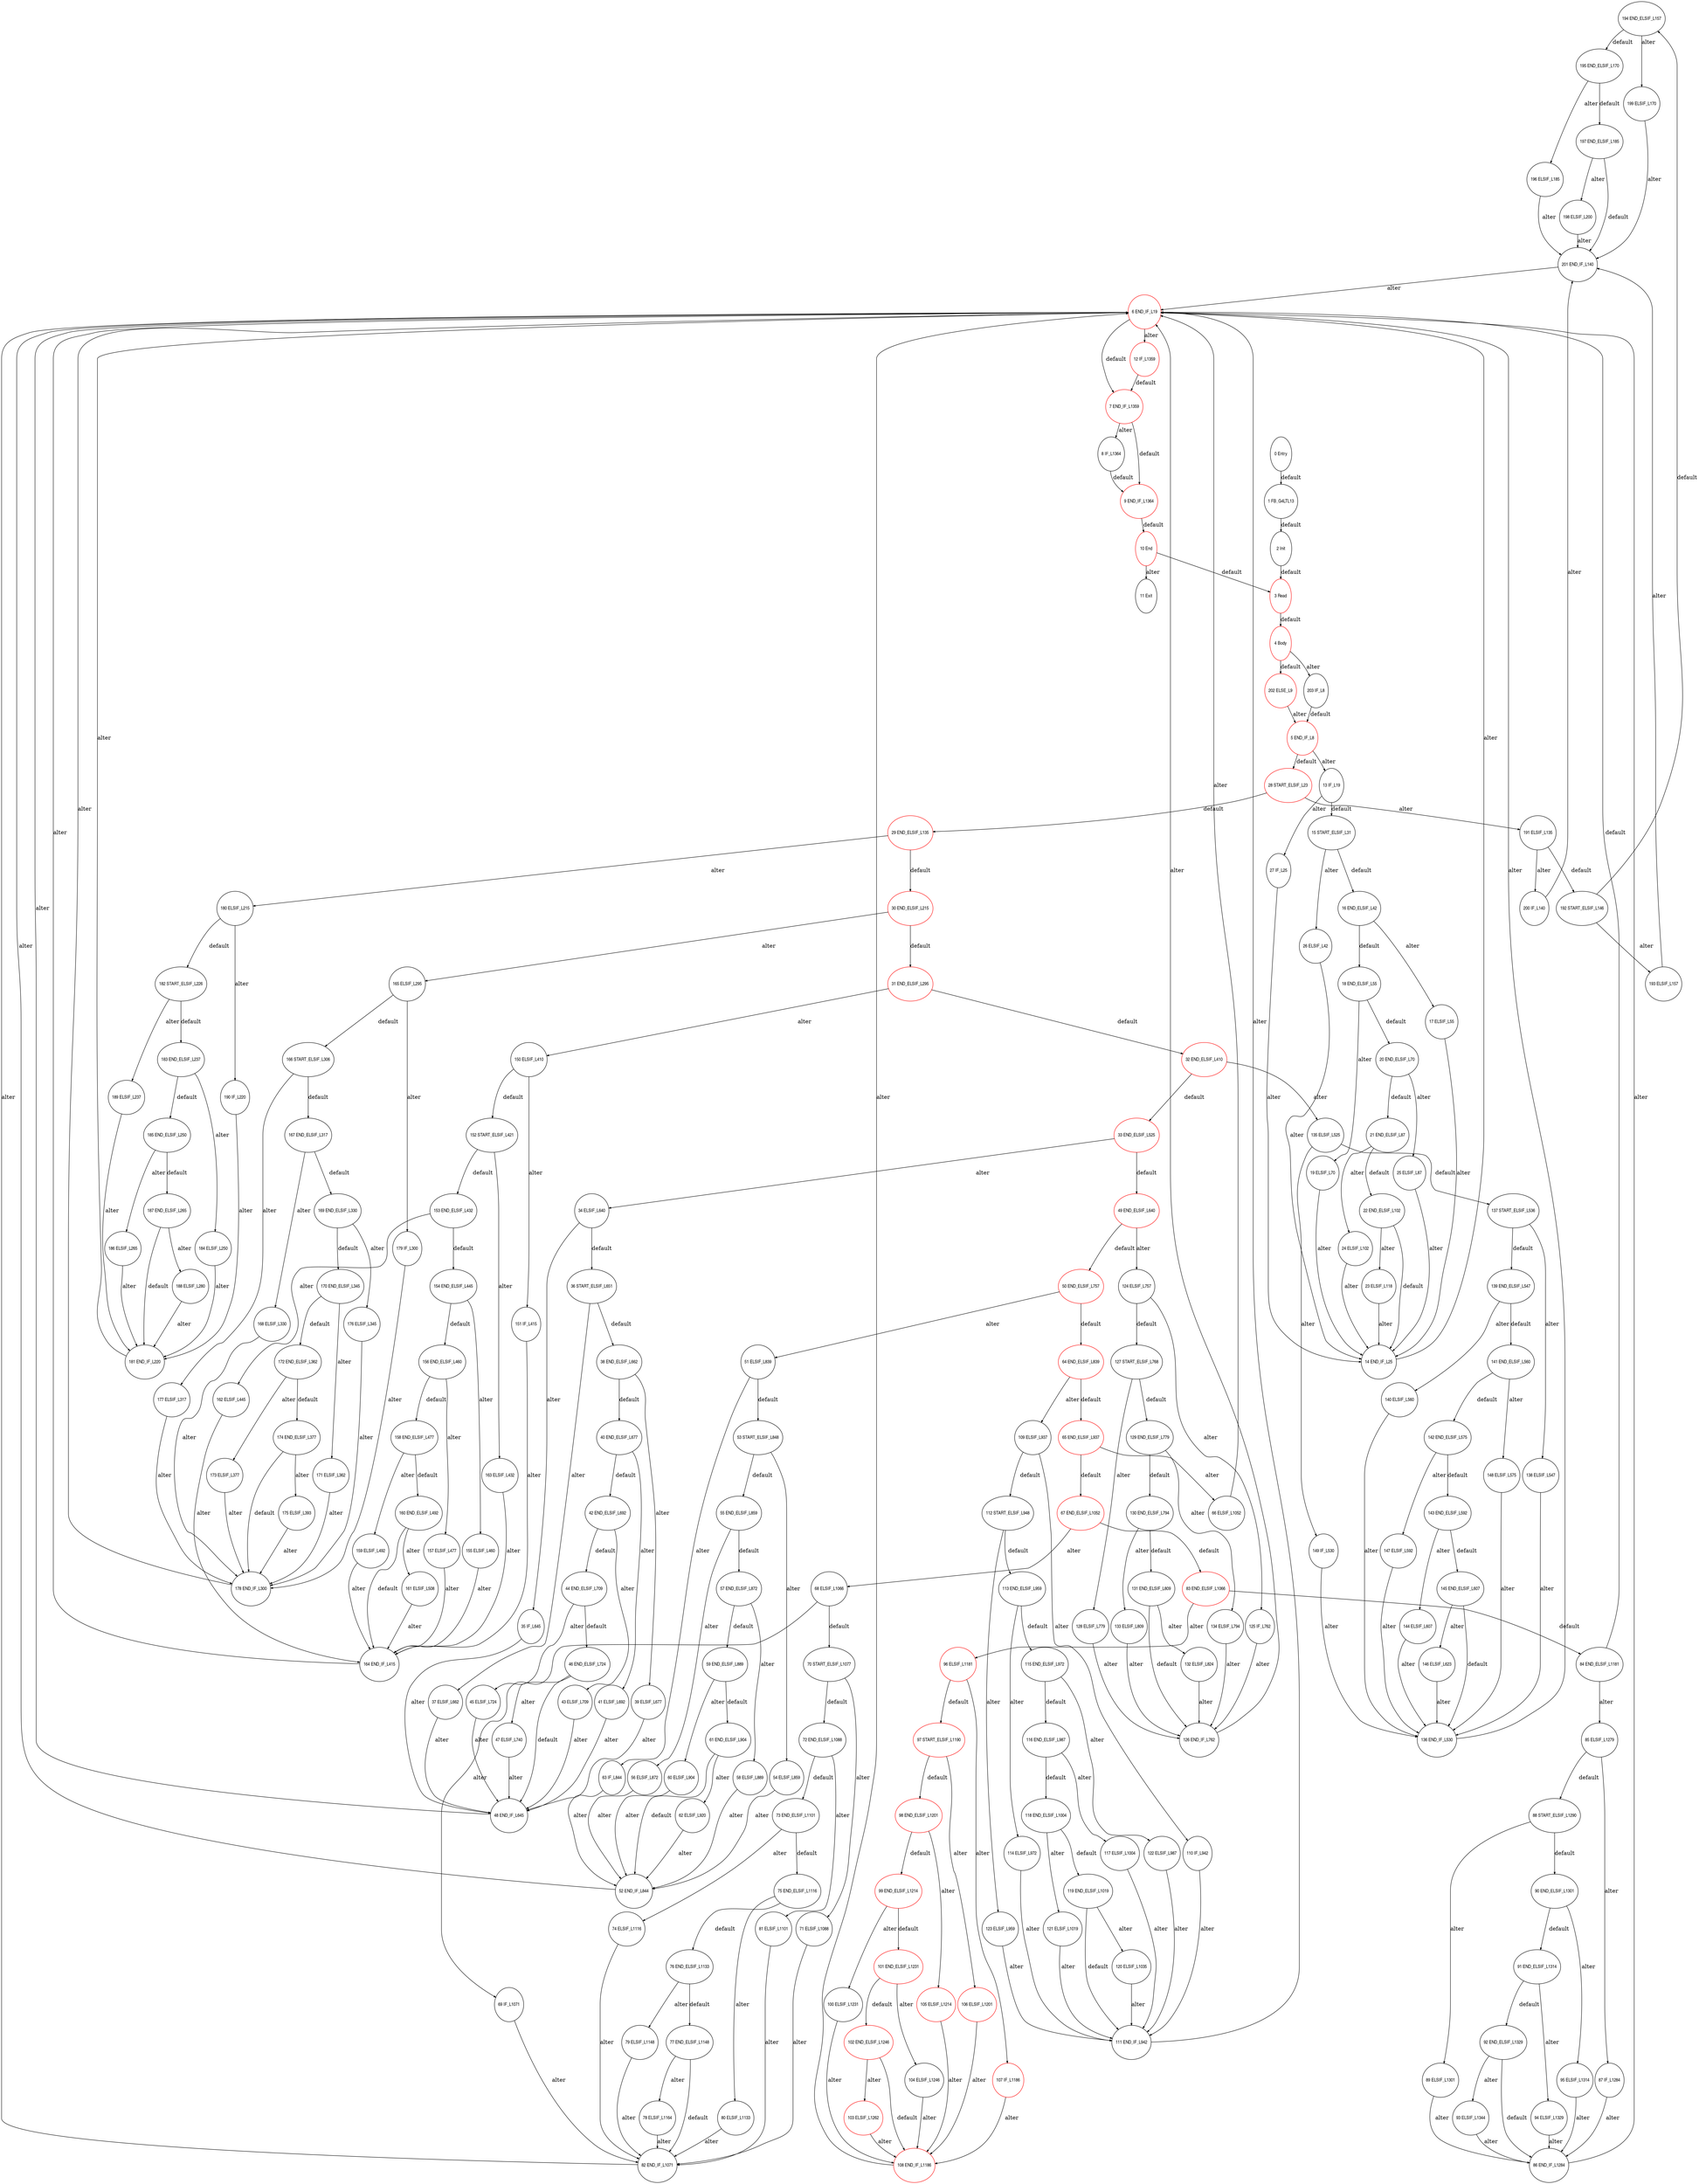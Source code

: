 digraph G {
  ranksep=.25;
  edge [arrowsize=.5]
  node [shape=ellipse, fontname="ArialNarrow",
        fontsize=12,  height=1.2];
  "194 END_ELSIF_L157
"; "195 END_ELSIF_L170
"; "171 ELSIF_L362
"; "48 END_IF_L645
"; "12 IF_L1359
"[color=red]; "83 END_ELSIF_L1066
"[color=red]; "126 END_IF_L762
"; "183 END_ELSIF_L237
"; "54 ELSIF_L859
"; "5 END_IF_L8
"[color=red]; "190 IF_L220
"; "134 ELSIF_L794
"; "9 END_IF_L1364
"[color=red]; "120 ELSIF_L1035
"; "111 END_IF_L942
"; "71 ELSIF_L1088
"; "40 END_ELSIF_L677
"; "45 ELSIF_L724
"; "132 ELSIF_L824
"; "72 END_ELSIF_L1088
"; "136 END_IF_L530
"; "7 END_IF_L1359
"[color=red]; "30 END_ELSIF_L215
"[color=red]; "21 END_ELSIF_L87
"; "68 ELSIF_L1066
"; "81 ELSIF_L1101
"; "62 ELSIF_L920
"; "137 START_ELSIF_L536
"; "11 Exit
"; "158 END_ELSIF_L477
"; "95 ELSIF_L1314
"; "129 END_ELSIF_L779
"; "65 END_ELSIF_L937
"[color=red]; "15 START_ELSIF_L31
"; "67 END_ELSIF_L1052
"[color=red]; "173 ELSIF_L377
"; "64 END_ELSIF_L839
"[color=red]; "170 END_ELSIF_L345
"; "150 ELSIF_L410
"; "8 IF_L1364
"; "191 ELSIF_L135
"; "103 ELSIF_L1262
"[color=red]; "25 ELSIF_L87
"; "117 ELSIF_L1004
"; "49 END_ELSIF_L640
"[color=red]; "66 ELSIF_L1052
"; "52 END_IF_L844
"; "116 END_ELSIF_L987
"; "42 END_ELSIF_L692
"; "110 IF_L942
"; "152 START_ELSIF_L421
"; "26 ELSIF_L42
"; "169 END_ELSIF_L330
"; "118 END_ELSIF_L1004
"; "100 ELSIF_L1231
"; "24 ELSIF_L102
"; "75 END_ELSIF_L1116
"; "2 Init
"; "193 ELSIF_L157
"; "41 ELSIF_L692
"; "4 Body
"[color=red]; "107 IF_L1186
"[color=red]; "203 IF_L8
"; "189 ELSIF_L237
"; "13 IF_L19
"; "186 ELSIF_L265
"; "145 END_ELSIF_L607
"; "80 ELSIF_L1133
"; "16 END_ELSIF_L42
"; "51 ELSIF_L839
"; "138 ELSIF_L547
"; "131 END_ELSIF_L809
"; "17 ELSIF_L55
"; "127 START_ELSIF_L768
"; "112 START_ELSIF_L948
"; "27 IF_L25
"; "178 END_IF_L300
"; "104 ELSIF_L1246
"; "142 END_ELSIF_L575
"; "58 ELSIF_L889
"; "108 END_IF_L1186
"[color=red]; "102 END_ELSIF_L1246
"[color=red]; "198 ELSIF_L200
"; "38 END_ELSIF_L662
"; "166 START_ELSIF_L306
"; "61 END_ELSIF_L904
"; "76 END_ELSIF_L1133
"; "99 END_ELSIF_L1214
"[color=red]; "200 IF_L140
"; "149 IF_L530
"; "146 ELSIF_L623
"; "0 Entry
"; "121 ELSIF_L1019
"; "90 END_ELSIF_L1301
"; "159 ELSIF_L492
"; "162 ELSIF_L445
"; "130 END_ELSIF_L794
"; "53 START_ELSIF_L848
"; "33 END_ELSIF_L525
"[color=red]; "36 START_ELSIF_L651
"; "92 END_ELSIF_L1329
"; "63 IF_L844
"; "180 ELSIF_L215
"; "23 ELSIF_L118
"; "135 ELSIF_L525
"; "47 ELSIF_L740
"; "105 ELSIF_L1214
"[color=red]; "197 END_ELSIF_L185
"; "151 IF_L415
"; "32 END_ELSIF_L410
"[color=red]; "43 ELSIF_L709
"; "28 START_ELSIF_L23
"[color=red]; "91 END_ELSIF_L1314
"; "57 END_ELSIF_L872
"; "96 ELSIF_L1181
"[color=red]; "174 END_ELSIF_L377
"; "139 END_ELSIF_L547
"; "97 START_ELSIF_L1190
"[color=red]; "84 END_ELSIF_L1181
"; "161 ELSIF_L508
"; "154 END_ELSIF_L445
"; "202 ELSE_L9
"[color=red]; "140 ELSIF_L560
"; "34 ELSIF_L640
"; "201 END_IF_L140
"; "14 END_IF_L25
"; "89 ELSIF_L1301
"; "143 END_ELSIF_L592
"; "185 END_ELSIF_L250
"; "168 ELSIF_L330
"; "86 END_IF_L1284
"; "182 START_ELSIF_L226
"; "184 ELSIF_L250
"; "196 ELSIF_L185
"; "167 END_ELSIF_L317
"; "73 END_ELSIF_L1101
"; "155 ELSIF_L460
"; "70 START_ELSIF_L1077
"; "94 ELSIF_L1329
"; "39 ELSIF_L677
"; "1 FB_G4LTL13
"; "109 ELSIF_L937
"; "74 ELSIF_L1116
"; "56 ELSIF_L872
"; "153 END_ELSIF_L432
"; "133 ELSIF_L809
"; "156 END_ELSIF_L460
"; "160 END_ELSIF_L492
"; "31 END_ELSIF_L295
"[color=red]; "123 ELSIF_L959
"; "192 START_ELSIF_L146
"; "98 END_ELSIF_L1201
"[color=red]; "165 ELSIF_L295
"; "124 ELSIF_L757
"; "113 END_ELSIF_L959
"; "119 END_ELSIF_L1019
"; "79 ELSIF_L1148
"; "85 ELSIF_L1279
"; "114 ELSIF_L972
"; "164 END_IF_L415
"; "122 ELSIF_L987
"; "6 END_IF_L19
"[color=red]; "44 END_ELSIF_L709
"; "19 ELSIF_L70
"; "18 END_ELSIF_L55
"; "141 END_ELSIF_L560
"; "175 ELSIF_L393
"; "87 IF_L1284
"; "125 IF_L762
"; "82 END_IF_L1071
"; "106 ELSIF_L1201
"[color=red]; "188 ELSIF_L280
"; "148 ELSIF_L575
"; "35 IF_L645
"; "60 ELSIF_L904
"; "128 ELSIF_L779
"; "59 END_ELSIF_L889
"; "78 ELSIF_L1164
"; "77 END_ELSIF_L1148
"; "3 Read
"[color=red]; "20 END_ELSIF_L70
"; "10 End
"[color=red]; "22 END_ELSIF_L102
"; "115 END_ELSIF_L972
"; "176 ELSIF_L345
"; "147 ELSIF_L592
"; "46 END_ELSIF_L724
"; "50 END_ELSIF_L757
"[color=red]; "179 IF_L300
"; "199 ELSIF_L170
"; "177 ELSIF_L317
"; "29 END_ELSIF_L135
"[color=red]; "187 END_ELSIF_L265
"; "163 ELSIF_L432
"; "55 END_ELSIF_L859
"; "172 END_ELSIF_L362
"; "88 START_ELSIF_L1290
"; "37 ELSIF_L662
"; "157 ELSIF_L477
"; "69 IF_L1071
"; "101 END_ELSIF_L1231
"[color=red]; "93 ELSIF_L1344
"; "144 ELSIF_L607
"; "181 END_IF_L220
"; 
  "1 FB_G4LTL13
" -> "2 Init
"  [label="default"];
  "2 Init
" -> "3 Read
"  [label="default"];
  "4 Body
" -> "202 ELSE_L9
"  [label="default"];
  "4 Body
" -> "203 IF_L8
"  [label="alter"];
  "202 ELSE_L9
" -> "5 END_IF_L8
"  [label="alter"];
  "203 IF_L8
" -> "5 END_IF_L8
"  [label="default"];
  "5 END_IF_L8
" -> "28 START_ELSIF_L23
"  [label="default"];
  "5 END_IF_L8
" -> "13 IF_L19
"  [label="alter"];
  "13 IF_L19
" -> "15 START_ELSIF_L31
"  [label="default"];
  "13 IF_L19
" -> "27 IF_L25
"  [label="alter"];
  "27 IF_L25
" -> "14 END_IF_L25
"  [label="alter"];
  "15 START_ELSIF_L31
" -> "16 END_ELSIF_L42
"  [label="default"];
  "15 START_ELSIF_L31
" -> "26 ELSIF_L42
"  [label="alter"];
  "26 ELSIF_L42
" -> "14 END_IF_L25
"  [label="alter"];
  "16 END_ELSIF_L42
" -> "18 END_ELSIF_L55
"  [label="default"];
  "16 END_ELSIF_L42
" -> "17 ELSIF_L55
"  [label="alter"];
  "17 ELSIF_L55
" -> "14 END_IF_L25
"  [label="alter"];
  "18 END_ELSIF_L55
" -> "20 END_ELSIF_L70
"  [label="default"];
  "18 END_ELSIF_L55
" -> "19 ELSIF_L70
"  [label="alter"];
  "19 ELSIF_L70
" -> "14 END_IF_L25
"  [label="alter"];
  "20 END_ELSIF_L70
" -> "21 END_ELSIF_L87
"  [label="default"];
  "20 END_ELSIF_L70
" -> "25 ELSIF_L87
"  [label="alter"];
  "25 ELSIF_L87
" -> "14 END_IF_L25
"  [label="alter"];
  "21 END_ELSIF_L87
" -> "22 END_ELSIF_L102
"  [label="default"];
  "21 END_ELSIF_L87
" -> "24 ELSIF_L102
"  [label="alter"];
  "24 ELSIF_L102
" -> "14 END_IF_L25
"  [label="alter"];
  "22 END_ELSIF_L102
" -> "14 END_IF_L25
"  [label="default"];
  "22 END_ELSIF_L102
" -> "23 ELSIF_L118
"  [label="alter"];
  "23 ELSIF_L118
" -> "14 END_IF_L25
"  [label="alter"];
  "14 END_IF_L25
" -> "6 END_IF_L19
"  [label="alter"];
  "28 START_ELSIF_L23
" -> "29 END_ELSIF_L135
"  [label="default"];
  "28 START_ELSIF_L23
" -> "191 ELSIF_L135
"  [label="alter"];
  "191 ELSIF_L135
" -> "192 START_ELSIF_L146
"  [label="default"];
  "191 ELSIF_L135
" -> "200 IF_L140
"  [label="alter"];
  "200 IF_L140
" -> "201 END_IF_L140
"  [label="alter"];
  "192 START_ELSIF_L146
" -> "194 END_ELSIF_L157
"  [label="default"];
  "192 START_ELSIF_L146
" -> "193 ELSIF_L157
"  [label="alter"];
  "193 ELSIF_L157
" -> "201 END_IF_L140
"  [label="alter"];
  "194 END_ELSIF_L157
" -> "195 END_ELSIF_L170
"  [label="default"];
  "194 END_ELSIF_L157
" -> "199 ELSIF_L170
"  [label="alter"];
  "199 ELSIF_L170
" -> "201 END_IF_L140
"  [label="alter"];
  "195 END_ELSIF_L170
" -> "197 END_ELSIF_L185
"  [label="default"];
  "195 END_ELSIF_L170
" -> "196 ELSIF_L185
"  [label="alter"];
  "196 ELSIF_L185
" -> "201 END_IF_L140
"  [label="alter"];
  "197 END_ELSIF_L185
" -> "201 END_IF_L140
"  [label="default"];
  "197 END_ELSIF_L185
" -> "198 ELSIF_L200
"  [label="alter"];
  "198 ELSIF_L200
" -> "201 END_IF_L140
"  [label="alter"];
  "201 END_IF_L140
" -> "6 END_IF_L19
"  [label="alter"];
  "29 END_ELSIF_L135
" -> "30 END_ELSIF_L215
"  [label="default"];
  "29 END_ELSIF_L135
" -> "180 ELSIF_L215
"  [label="alter"];
  "180 ELSIF_L215
" -> "182 START_ELSIF_L226
"  [label="default"];
  "180 ELSIF_L215
" -> "190 IF_L220
"  [label="alter"];
  "190 IF_L220
" -> "181 END_IF_L220
"  [label="alter"];
  "182 START_ELSIF_L226
" -> "183 END_ELSIF_L237
"  [label="default"];
  "182 START_ELSIF_L226
" -> "189 ELSIF_L237
"  [label="alter"];
  "189 ELSIF_L237
" -> "181 END_IF_L220
"  [label="alter"];
  "183 END_ELSIF_L237
" -> "185 END_ELSIF_L250
"  [label="default"];
  "183 END_ELSIF_L237
" -> "184 ELSIF_L250
"  [label="alter"];
  "184 ELSIF_L250
" -> "181 END_IF_L220
"  [label="alter"];
  "185 END_ELSIF_L250
" -> "187 END_ELSIF_L265
"  [label="default"];
  "185 END_ELSIF_L250
" -> "186 ELSIF_L265
"  [label="alter"];
  "186 ELSIF_L265
" -> "181 END_IF_L220
"  [label="alter"];
  "187 END_ELSIF_L265
" -> "181 END_IF_L220
"  [label="default"];
  "187 END_ELSIF_L265
" -> "188 ELSIF_L280
"  [label="alter"];
  "188 ELSIF_L280
" -> "181 END_IF_L220
"  [label="alter"];
  "181 END_IF_L220
" -> "6 END_IF_L19
"  [label="alter"];
  "30 END_ELSIF_L215
" -> "31 END_ELSIF_L295
"  [label="default"];
  "30 END_ELSIF_L215
" -> "165 ELSIF_L295
"  [label="alter"];
  "165 ELSIF_L295
" -> "166 START_ELSIF_L306
"  [label="default"];
  "165 ELSIF_L295
" -> "179 IF_L300
"  [label="alter"];
  "179 IF_L300
" -> "178 END_IF_L300
"  [label="alter"];
  "166 START_ELSIF_L306
" -> "167 END_ELSIF_L317
"  [label="default"];
  "166 START_ELSIF_L306
" -> "177 ELSIF_L317
"  [label="alter"];
  "177 ELSIF_L317
" -> "178 END_IF_L300
"  [label="alter"];
  "167 END_ELSIF_L317
" -> "169 END_ELSIF_L330
"  [label="default"];
  "167 END_ELSIF_L317
" -> "168 ELSIF_L330
"  [label="alter"];
  "168 ELSIF_L330
" -> "178 END_IF_L300
"  [label="alter"];
  "169 END_ELSIF_L330
" -> "170 END_ELSIF_L345
"  [label="default"];
  "169 END_ELSIF_L330
" -> "176 ELSIF_L345
"  [label="alter"];
  "176 ELSIF_L345
" -> "178 END_IF_L300
"  [label="alter"];
  "170 END_ELSIF_L345
" -> "172 END_ELSIF_L362
"  [label="default"];
  "170 END_ELSIF_L345
" -> "171 ELSIF_L362
"  [label="alter"];
  "171 ELSIF_L362
" -> "178 END_IF_L300
"  [label="alter"];
  "172 END_ELSIF_L362
" -> "174 END_ELSIF_L377
"  [label="default"];
  "172 END_ELSIF_L362
" -> "173 ELSIF_L377
"  [label="alter"];
  "173 ELSIF_L377
" -> "178 END_IF_L300
"  [label="alter"];
  "174 END_ELSIF_L377
" -> "178 END_IF_L300
"  [label="default"];
  "174 END_ELSIF_L377
" -> "175 ELSIF_L393
"  [label="alter"];
  "175 ELSIF_L393
" -> "178 END_IF_L300
"  [label="alter"];
  "178 END_IF_L300
" -> "6 END_IF_L19
"  [label="alter"];
  "31 END_ELSIF_L295
" -> "32 END_ELSIF_L410
"  [label="default"];
  "31 END_ELSIF_L295
" -> "150 ELSIF_L410
"  [label="alter"];
  "150 ELSIF_L410
" -> "152 START_ELSIF_L421
"  [label="default"];
  "150 ELSIF_L410
" -> "151 IF_L415
"  [label="alter"];
  "151 IF_L415
" -> "164 END_IF_L415
"  [label="alter"];
  "152 START_ELSIF_L421
" -> "153 END_ELSIF_L432
"  [label="default"];
  "152 START_ELSIF_L421
" -> "163 ELSIF_L432
"  [label="alter"];
  "163 ELSIF_L432
" -> "164 END_IF_L415
"  [label="alter"];
  "153 END_ELSIF_L432
" -> "154 END_ELSIF_L445
"  [label="default"];
  "153 END_ELSIF_L432
" -> "162 ELSIF_L445
"  [label="alter"];
  "162 ELSIF_L445
" -> "164 END_IF_L415
"  [label="alter"];
  "154 END_ELSIF_L445
" -> "156 END_ELSIF_L460
"  [label="default"];
  "154 END_ELSIF_L445
" -> "155 ELSIF_L460
"  [label="alter"];
  "155 ELSIF_L460
" -> "164 END_IF_L415
"  [label="alter"];
  "156 END_ELSIF_L460
" -> "158 END_ELSIF_L477
"  [label="default"];
  "156 END_ELSIF_L460
" -> "157 ELSIF_L477
"  [label="alter"];
  "157 ELSIF_L477
" -> "164 END_IF_L415
"  [label="alter"];
  "158 END_ELSIF_L477
" -> "160 END_ELSIF_L492
"  [label="default"];
  "158 END_ELSIF_L477
" -> "159 ELSIF_L492
"  [label="alter"];
  "159 ELSIF_L492
" -> "164 END_IF_L415
"  [label="alter"];
  "160 END_ELSIF_L492
" -> "164 END_IF_L415
"  [label="default"];
  "160 END_ELSIF_L492
" -> "161 ELSIF_L508
"  [label="alter"];
  "161 ELSIF_L508
" -> "164 END_IF_L415
"  [label="alter"];
  "164 END_IF_L415
" -> "6 END_IF_L19
"  [label="alter"];
  "32 END_ELSIF_L410
" -> "33 END_ELSIF_L525
"  [label="default"];
  "32 END_ELSIF_L410
" -> "135 ELSIF_L525
"  [label="alter"];
  "135 ELSIF_L525
" -> "137 START_ELSIF_L536
"  [label="default"];
  "135 ELSIF_L525
" -> "149 IF_L530
"  [label="alter"];
  "149 IF_L530
" -> "136 END_IF_L530
"  [label="alter"];
  "137 START_ELSIF_L536
" -> "139 END_ELSIF_L547
"  [label="default"];
  "137 START_ELSIF_L536
" -> "138 ELSIF_L547
"  [label="alter"];
  "138 ELSIF_L547
" -> "136 END_IF_L530
"  [label="alter"];
  "139 END_ELSIF_L547
" -> "141 END_ELSIF_L560
"  [label="default"];
  "139 END_ELSIF_L547
" -> "140 ELSIF_L560
"  [label="alter"];
  "140 ELSIF_L560
" -> "136 END_IF_L530
"  [label="alter"];
  "141 END_ELSIF_L560
" -> "142 END_ELSIF_L575
"  [label="default"];
  "141 END_ELSIF_L560
" -> "148 ELSIF_L575
"  [label="alter"];
  "148 ELSIF_L575
" -> "136 END_IF_L530
"  [label="alter"];
  "142 END_ELSIF_L575
" -> "143 END_ELSIF_L592
"  [label="default"];
  "142 END_ELSIF_L575
" -> "147 ELSIF_L592
"  [label="alter"];
  "147 ELSIF_L592
" -> "136 END_IF_L530
"  [label="alter"];
  "143 END_ELSIF_L592
" -> "145 END_ELSIF_L607
"  [label="default"];
  "143 END_ELSIF_L592
" -> "144 ELSIF_L607
"  [label="alter"];
  "144 ELSIF_L607
" -> "136 END_IF_L530
"  [label="alter"];
  "145 END_ELSIF_L607
" -> "136 END_IF_L530
"  [label="default"];
  "145 END_ELSIF_L607
" -> "146 ELSIF_L623
"  [label="alter"];
  "146 ELSIF_L623
" -> "136 END_IF_L530
"  [label="alter"];
  "136 END_IF_L530
" -> "6 END_IF_L19
"  [label="alter"];
  "33 END_ELSIF_L525
" -> "49 END_ELSIF_L640
"  [label="default"];
  "33 END_ELSIF_L525
" -> "34 ELSIF_L640
"  [label="alter"];
  "34 ELSIF_L640
" -> "36 START_ELSIF_L651
"  [label="default"];
  "34 ELSIF_L640
" -> "35 IF_L645
"  [label="alter"];
  "35 IF_L645
" -> "48 END_IF_L645
"  [label="alter"];
  "36 START_ELSIF_L651
" -> "38 END_ELSIF_L662
"  [label="default"];
  "36 START_ELSIF_L651
" -> "37 ELSIF_L662
"  [label="alter"];
  "37 ELSIF_L662
" -> "48 END_IF_L645
"  [label="alter"];
  "38 END_ELSIF_L662
" -> "40 END_ELSIF_L677
"  [label="default"];
  "38 END_ELSIF_L662
" -> "39 ELSIF_L677
"  [label="alter"];
  "39 ELSIF_L677
" -> "48 END_IF_L645
"  [label="alter"];
  "40 END_ELSIF_L677
" -> "42 END_ELSIF_L692
"  [label="default"];
  "40 END_ELSIF_L677
" -> "41 ELSIF_L692
"  [label="alter"];
  "41 ELSIF_L692
" -> "48 END_IF_L645
"  [label="alter"];
  "42 END_ELSIF_L692
" -> "44 END_ELSIF_L709
"  [label="default"];
  "42 END_ELSIF_L692
" -> "43 ELSIF_L709
"  [label="alter"];
  "43 ELSIF_L709
" -> "48 END_IF_L645
"  [label="alter"];
  "44 END_ELSIF_L709
" -> "46 END_ELSIF_L724
"  [label="default"];
  "44 END_ELSIF_L709
" -> "45 ELSIF_L724
"  [label="alter"];
  "45 ELSIF_L724
" -> "48 END_IF_L645
"  [label="alter"];
  "46 END_ELSIF_L724
" -> "48 END_IF_L645
"  [label="default"];
  "46 END_ELSIF_L724
" -> "47 ELSIF_L740
"  [label="alter"];
  "47 ELSIF_L740
" -> "48 END_IF_L645
"  [label="alter"];
  "48 END_IF_L645
" -> "6 END_IF_L19
"  [label="alter"];
  "49 END_ELSIF_L640
" -> "50 END_ELSIF_L757
"  [label="default"];
  "49 END_ELSIF_L640
" -> "124 ELSIF_L757
"  [label="alter"];
  "124 ELSIF_L757
" -> "127 START_ELSIF_L768
"  [label="default"];
  "124 ELSIF_L757
" -> "125 IF_L762
"  [label="alter"];
  "125 IF_L762
" -> "126 END_IF_L762
"  [label="alter"];
  "127 START_ELSIF_L768
" -> "129 END_ELSIF_L779
"  [label="default"];
  "127 START_ELSIF_L768
" -> "128 ELSIF_L779
"  [label="alter"];
  "128 ELSIF_L779
" -> "126 END_IF_L762
"  [label="alter"];
  "129 END_ELSIF_L779
" -> "130 END_ELSIF_L794
"  [label="default"];
  "129 END_ELSIF_L779
" -> "134 ELSIF_L794
"  [label="alter"];
  "134 ELSIF_L794
" -> "126 END_IF_L762
"  [label="alter"];
  "130 END_ELSIF_L794
" -> "131 END_ELSIF_L809
"  [label="default"];
  "130 END_ELSIF_L794
" -> "133 ELSIF_L809
"  [label="alter"];
  "133 ELSIF_L809
" -> "126 END_IF_L762
"  [label="alter"];
  "131 END_ELSIF_L809
" -> "126 END_IF_L762
"  [label="default"];
  "131 END_ELSIF_L809
" -> "132 ELSIF_L824
"  [label="alter"];
  "132 ELSIF_L824
" -> "126 END_IF_L762
"  [label="alter"];
  "126 END_IF_L762
" -> "6 END_IF_L19
"  [label="alter"];
  "50 END_ELSIF_L757
" -> "64 END_ELSIF_L839
"  [label="default"];
  "50 END_ELSIF_L757
" -> "51 ELSIF_L839
"  [label="alter"];
  "51 ELSIF_L839
" -> "53 START_ELSIF_L848
"  [label="default"];
  "51 ELSIF_L839
" -> "63 IF_L844
"  [label="alter"];
  "63 IF_L844
" -> "52 END_IF_L844
"  [label="alter"];
  "53 START_ELSIF_L848
" -> "55 END_ELSIF_L859
"  [label="default"];
  "53 START_ELSIF_L848
" -> "54 ELSIF_L859
"  [label="alter"];
  "54 ELSIF_L859
" -> "52 END_IF_L844
"  [label="alter"];
  "55 END_ELSIF_L859
" -> "57 END_ELSIF_L872
"  [label="default"];
  "55 END_ELSIF_L859
" -> "56 ELSIF_L872
"  [label="alter"];
  "56 ELSIF_L872
" -> "52 END_IF_L844
"  [label="alter"];
  "57 END_ELSIF_L872
" -> "59 END_ELSIF_L889
"  [label="default"];
  "57 END_ELSIF_L872
" -> "58 ELSIF_L889
"  [label="alter"];
  "58 ELSIF_L889
" -> "52 END_IF_L844
"  [label="alter"];
  "59 END_ELSIF_L889
" -> "61 END_ELSIF_L904
"  [label="default"];
  "59 END_ELSIF_L889
" -> "60 ELSIF_L904
"  [label="alter"];
  "60 ELSIF_L904
" -> "52 END_IF_L844
"  [label="alter"];
  "61 END_ELSIF_L904
" -> "52 END_IF_L844
"  [label="default"];
  "61 END_ELSIF_L904
" -> "62 ELSIF_L920
"  [label="alter"];
  "62 ELSIF_L920
" -> "52 END_IF_L844
"  [label="alter"];
  "52 END_IF_L844
" -> "6 END_IF_L19
"  [label="alter"];
  "64 END_ELSIF_L839
" -> "65 END_ELSIF_L937
"  [label="default"];
  "64 END_ELSIF_L839
" -> "109 ELSIF_L937
"  [label="alter"];
  "109 ELSIF_L937
" -> "112 START_ELSIF_L948
"  [label="default"];
  "109 ELSIF_L937
" -> "110 IF_L942
"  [label="alter"];
  "110 IF_L942
" -> "111 END_IF_L942
"  [label="alter"];
  "112 START_ELSIF_L948
" -> "113 END_ELSIF_L959
"  [label="default"];
  "112 START_ELSIF_L948
" -> "123 ELSIF_L959
"  [label="alter"];
  "123 ELSIF_L959
" -> "111 END_IF_L942
"  [label="alter"];
  "113 END_ELSIF_L959
" -> "115 END_ELSIF_L972
"  [label="default"];
  "113 END_ELSIF_L959
" -> "114 ELSIF_L972
"  [label="alter"];
  "114 ELSIF_L972
" -> "111 END_IF_L942
"  [label="alter"];
  "115 END_ELSIF_L972
" -> "116 END_ELSIF_L987
"  [label="default"];
  "115 END_ELSIF_L972
" -> "122 ELSIF_L987
"  [label="alter"];
  "122 ELSIF_L987
" -> "111 END_IF_L942
"  [label="alter"];
  "116 END_ELSIF_L987
" -> "118 END_ELSIF_L1004
"  [label="default"];
  "116 END_ELSIF_L987
" -> "117 ELSIF_L1004
"  [label="alter"];
  "117 ELSIF_L1004
" -> "111 END_IF_L942
"  [label="alter"];
  "118 END_ELSIF_L1004
" -> "119 END_ELSIF_L1019
"  [label="default"];
  "118 END_ELSIF_L1004
" -> "121 ELSIF_L1019
"  [label="alter"];
  "121 ELSIF_L1019
" -> "111 END_IF_L942
"  [label="alter"];
  "119 END_ELSIF_L1019
" -> "111 END_IF_L942
"  [label="default"];
  "119 END_ELSIF_L1019
" -> "120 ELSIF_L1035
"  [label="alter"];
  "120 ELSIF_L1035
" -> "111 END_IF_L942
"  [label="alter"];
  "111 END_IF_L942
" -> "6 END_IF_L19
"  [label="alter"];
  "65 END_ELSIF_L937
" -> "67 END_ELSIF_L1052
"  [label="default"];
  "65 END_ELSIF_L937
" -> "66 ELSIF_L1052
"  [label="alter"];
  "66 ELSIF_L1052
" -> "6 END_IF_L19
"  [label="alter"];
  "67 END_ELSIF_L1052
" -> "83 END_ELSIF_L1066
"  [label="default"];
  "67 END_ELSIF_L1052
" -> "68 ELSIF_L1066
"  [label="alter"];
  "68 ELSIF_L1066
" -> "70 START_ELSIF_L1077
"  [label="default"];
  "68 ELSIF_L1066
" -> "69 IF_L1071
"  [label="alter"];
  "69 IF_L1071
" -> "82 END_IF_L1071
"  [label="alter"];
  "70 START_ELSIF_L1077
" -> "72 END_ELSIF_L1088
"  [label="default"];
  "70 START_ELSIF_L1077
" -> "71 ELSIF_L1088
"  [label="alter"];
  "71 ELSIF_L1088
" -> "82 END_IF_L1071
"  [label="alter"];
  "72 END_ELSIF_L1088
" -> "73 END_ELSIF_L1101
"  [label="default"];
  "72 END_ELSIF_L1088
" -> "81 ELSIF_L1101
"  [label="alter"];
  "81 ELSIF_L1101
" -> "82 END_IF_L1071
"  [label="alter"];
  "73 END_ELSIF_L1101
" -> "75 END_ELSIF_L1116
"  [label="default"];
  "73 END_ELSIF_L1101
" -> "74 ELSIF_L1116
"  [label="alter"];
  "74 ELSIF_L1116
" -> "82 END_IF_L1071
"  [label="alter"];
  "75 END_ELSIF_L1116
" -> "76 END_ELSIF_L1133
"  [label="default"];
  "75 END_ELSIF_L1116
" -> "80 ELSIF_L1133
"  [label="alter"];
  "80 ELSIF_L1133
" -> "82 END_IF_L1071
"  [label="alter"];
  "76 END_ELSIF_L1133
" -> "77 END_ELSIF_L1148
"  [label="default"];
  "76 END_ELSIF_L1133
" -> "79 ELSIF_L1148
"  [label="alter"];
  "79 ELSIF_L1148
" -> "82 END_IF_L1071
"  [label="alter"];
  "77 END_ELSIF_L1148
" -> "82 END_IF_L1071
"  [label="default"];
  "77 END_ELSIF_L1148
" -> "78 ELSIF_L1164
"  [label="alter"];
  "78 ELSIF_L1164
" -> "82 END_IF_L1071
"  [label="alter"];
  "82 END_IF_L1071
" -> "6 END_IF_L19
"  [label="alter"];
  "83 END_ELSIF_L1066
" -> "84 END_ELSIF_L1181
"  [label="default"];
  "83 END_ELSIF_L1066
" -> "96 ELSIF_L1181
"  [label="alter"];
  "96 ELSIF_L1181
" -> "97 START_ELSIF_L1190
"  [label="default"];
  "96 ELSIF_L1181
" -> "107 IF_L1186
"  [label="alter"];
  "107 IF_L1186
" -> "108 END_IF_L1186
"  [label="alter"];
  "97 START_ELSIF_L1190
" -> "98 END_ELSIF_L1201
"  [label="default"];
  "97 START_ELSIF_L1190
" -> "106 ELSIF_L1201
"  [label="alter"];
  "106 ELSIF_L1201
" -> "108 END_IF_L1186
"  [label="alter"];
  "98 END_ELSIF_L1201
" -> "99 END_ELSIF_L1214
"  [label="default"];
  "98 END_ELSIF_L1201
" -> "105 ELSIF_L1214
"  [label="alter"];
  "105 ELSIF_L1214
" -> "108 END_IF_L1186
"  [label="alter"];
  "99 END_ELSIF_L1214
" -> "101 END_ELSIF_L1231
"  [label="default"];
  "99 END_ELSIF_L1214
" -> "100 ELSIF_L1231
"  [label="alter"];
  "100 ELSIF_L1231
" -> "108 END_IF_L1186
"  [label="alter"];
  "101 END_ELSIF_L1231
" -> "102 END_ELSIF_L1246
"  [label="default"];
  "101 END_ELSIF_L1231
" -> "104 ELSIF_L1246
"  [label="alter"];
  "104 ELSIF_L1246
" -> "108 END_IF_L1186
"  [label="alter"];
  "102 END_ELSIF_L1246
" -> "108 END_IF_L1186
"  [label="default"];
  "102 END_ELSIF_L1246
" -> "103 ELSIF_L1262
"  [label="alter"];
  "103 ELSIF_L1262
" -> "108 END_IF_L1186
"  [label="alter"];
  "108 END_IF_L1186
" -> "6 END_IF_L19
"  [label="alter"];
  "84 END_ELSIF_L1181
" -> "6 END_IF_L19
"  [label="default"];
  "84 END_ELSIF_L1181
" -> "85 ELSIF_L1279
"  [label="alter"];
  "85 ELSIF_L1279
" -> "88 START_ELSIF_L1290
"  [label="default"];
  "85 ELSIF_L1279
" -> "87 IF_L1284
"  [label="alter"];
  "87 IF_L1284
" -> "86 END_IF_L1284
"  [label="alter"];
  "88 START_ELSIF_L1290
" -> "90 END_ELSIF_L1301
"  [label="default"];
  "88 START_ELSIF_L1290
" -> "89 ELSIF_L1301
"  [label="alter"];
  "89 ELSIF_L1301
" -> "86 END_IF_L1284
"  [label="alter"];
  "90 END_ELSIF_L1301
" -> "91 END_ELSIF_L1314
"  [label="default"];
  "90 END_ELSIF_L1301
" -> "95 ELSIF_L1314
"  [label="alter"];
  "95 ELSIF_L1314
" -> "86 END_IF_L1284
"  [label="alter"];
  "91 END_ELSIF_L1314
" -> "92 END_ELSIF_L1329
"  [label="default"];
  "91 END_ELSIF_L1314
" -> "94 ELSIF_L1329
"  [label="alter"];
  "94 ELSIF_L1329
" -> "86 END_IF_L1284
"  [label="alter"];
  "92 END_ELSIF_L1329
" -> "86 END_IF_L1284
"  [label="default"];
  "92 END_ELSIF_L1329
" -> "93 ELSIF_L1344
"  [label="alter"];
  "93 ELSIF_L1344
" -> "86 END_IF_L1284
"  [label="alter"];
  "86 END_IF_L1284
" -> "6 END_IF_L19
"  [label="alter"];
  "6 END_IF_L19
" -> "7 END_IF_L1359
"  [label="default"];
  "6 END_IF_L19
" -> "12 IF_L1359
"  [label="alter"];
  "12 IF_L1359
" -> "7 END_IF_L1359
"  [label="default"];
  "7 END_IF_L1359
" -> "9 END_IF_L1364
"  [label="default"];
  "7 END_IF_L1359
" -> "8 IF_L1364
"  [label="alter"];
  "8 IF_L1364
" -> "9 END_IF_L1364
"  [label="default"];
  "9 END_IF_L1364
" -> "10 End
"  [label="default"];
  "0 Entry
" -> "1 FB_G4LTL13
"  [label="default"];
  "10 End
" -> "3 Read
"  [label="default"];
  "10 End
" -> "11 Exit
"  [label="alter"];
  "3 Read
" -> "4 Body
"  [label="default"];
}
